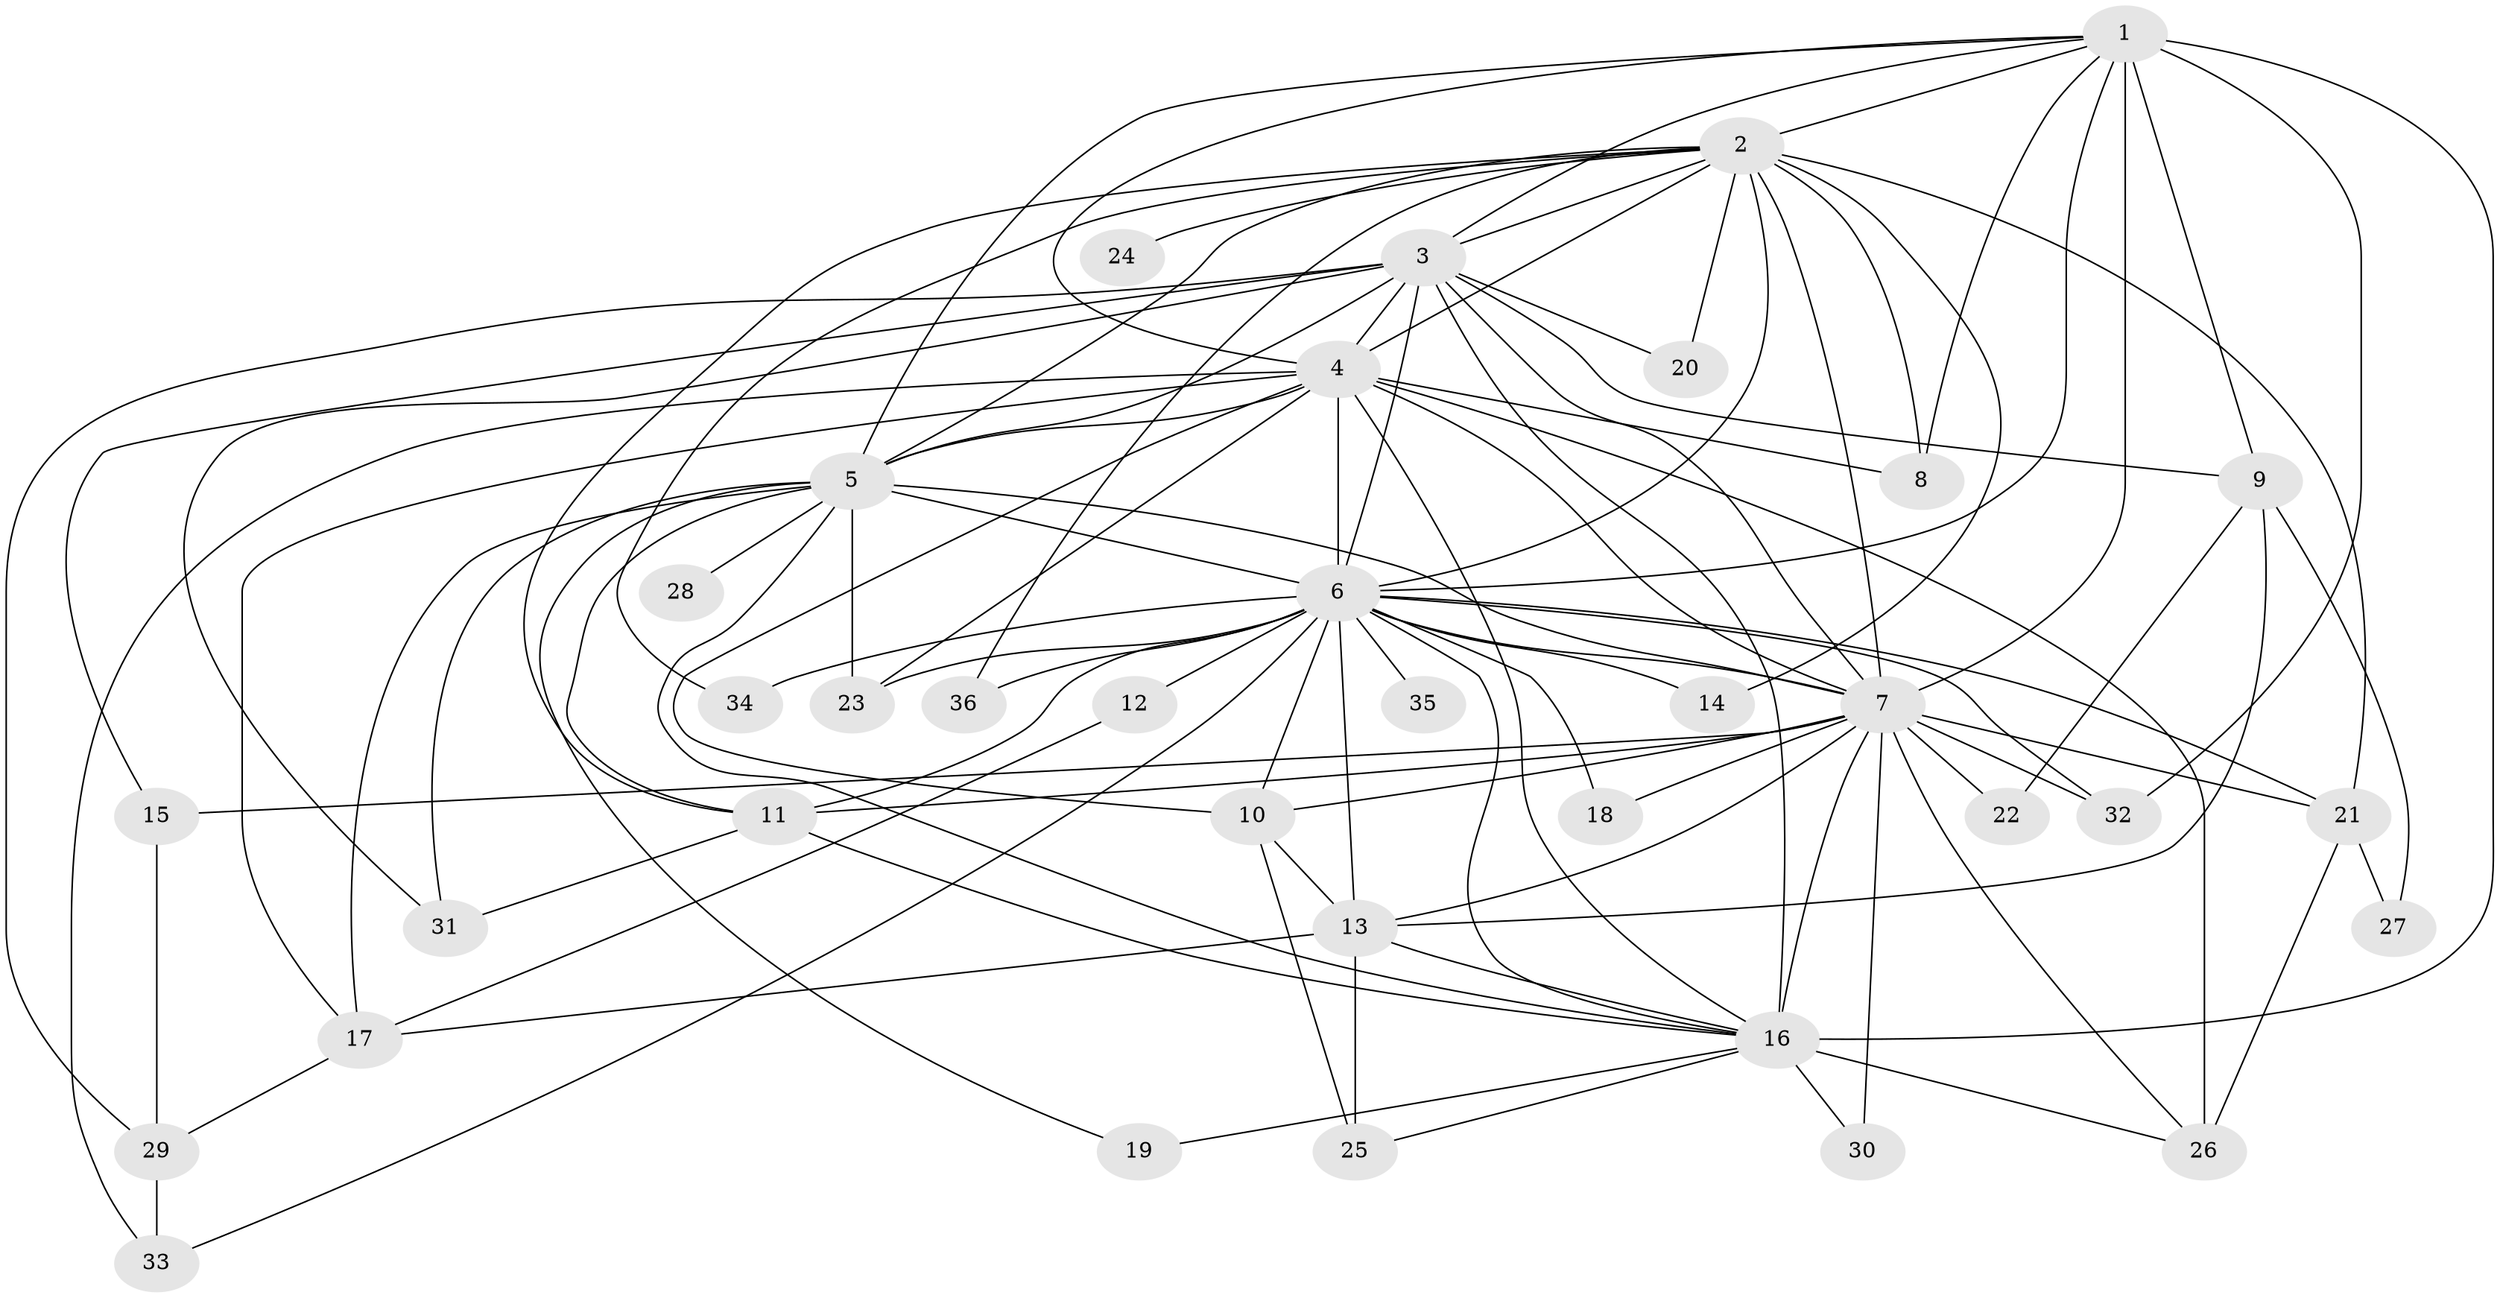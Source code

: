// original degree distribution, {27: 0.011111111111111112, 20: 0.044444444444444446, 16: 0.011111111111111112, 12: 0.011111111111111112, 21: 0.011111111111111112, 25: 0.011111111111111112, 15: 0.011111111111111112, 3: 0.2222222222222222, 5: 0.05555555555555555, 4: 0.03333333333333333, 6: 0.022222222222222223, 2: 0.5444444444444444, 7: 0.011111111111111112}
// Generated by graph-tools (version 1.1) at 2025/49/03/04/25 22:49:23]
// undirected, 36 vertices, 98 edges
graph export_dot {
  node [color=gray90,style=filled];
  1;
  2;
  3;
  4;
  5;
  6;
  7;
  8;
  9;
  10;
  11;
  12;
  13;
  14;
  15;
  16;
  17;
  18;
  19;
  20;
  21;
  22;
  23;
  24;
  25;
  26;
  27;
  28;
  29;
  30;
  31;
  32;
  33;
  34;
  35;
  36;
  1 -- 2 [weight=3.0];
  1 -- 3 [weight=2.0];
  1 -- 4 [weight=4.0];
  1 -- 5 [weight=2.0];
  1 -- 6 [weight=4.0];
  1 -- 7 [weight=16.0];
  1 -- 8 [weight=1.0];
  1 -- 9 [weight=2.0];
  1 -- 16 [weight=9.0];
  1 -- 32 [weight=1.0];
  2 -- 3 [weight=1.0];
  2 -- 4 [weight=2.0];
  2 -- 5 [weight=2.0];
  2 -- 6 [weight=2.0];
  2 -- 7 [weight=1.0];
  2 -- 8 [weight=1.0];
  2 -- 11 [weight=1.0];
  2 -- 14 [weight=1.0];
  2 -- 20 [weight=1.0];
  2 -- 21 [weight=2.0];
  2 -- 24 [weight=1.0];
  2 -- 34 [weight=1.0];
  2 -- 36 [weight=1.0];
  3 -- 4 [weight=2.0];
  3 -- 5 [weight=1.0];
  3 -- 6 [weight=3.0];
  3 -- 7 [weight=1.0];
  3 -- 9 [weight=1.0];
  3 -- 15 [weight=1.0];
  3 -- 16 [weight=1.0];
  3 -- 20 [weight=1.0];
  3 -- 29 [weight=1.0];
  3 -- 31 [weight=1.0];
  4 -- 5 [weight=3.0];
  4 -- 6 [weight=4.0];
  4 -- 7 [weight=2.0];
  4 -- 8 [weight=1.0];
  4 -- 10 [weight=1.0];
  4 -- 16 [weight=1.0];
  4 -- 17 [weight=1.0];
  4 -- 23 [weight=1.0];
  4 -- 26 [weight=5.0];
  4 -- 33 [weight=1.0];
  5 -- 6 [weight=3.0];
  5 -- 7 [weight=2.0];
  5 -- 11 [weight=1.0];
  5 -- 16 [weight=1.0];
  5 -- 17 [weight=1.0];
  5 -- 19 [weight=1.0];
  5 -- 23 [weight=1.0];
  5 -- 28 [weight=1.0];
  5 -- 31 [weight=1.0];
  6 -- 7 [weight=3.0];
  6 -- 10 [weight=1.0];
  6 -- 11 [weight=1.0];
  6 -- 12 [weight=2.0];
  6 -- 13 [weight=1.0];
  6 -- 14 [weight=1.0];
  6 -- 16 [weight=1.0];
  6 -- 18 [weight=2.0];
  6 -- 21 [weight=1.0];
  6 -- 23 [weight=1.0];
  6 -- 32 [weight=1.0];
  6 -- 33 [weight=1.0];
  6 -- 34 [weight=1.0];
  6 -- 35 [weight=1.0];
  6 -- 36 [weight=1.0];
  7 -- 10 [weight=1.0];
  7 -- 11 [weight=2.0];
  7 -- 13 [weight=1.0];
  7 -- 15 [weight=4.0];
  7 -- 16 [weight=3.0];
  7 -- 18 [weight=1.0];
  7 -- 21 [weight=3.0];
  7 -- 22 [weight=1.0];
  7 -- 26 [weight=1.0];
  7 -- 30 [weight=2.0];
  7 -- 32 [weight=1.0];
  9 -- 13 [weight=1.0];
  9 -- 22 [weight=1.0];
  9 -- 27 [weight=1.0];
  10 -- 13 [weight=1.0];
  10 -- 25 [weight=1.0];
  11 -- 16 [weight=1.0];
  11 -- 31 [weight=1.0];
  12 -- 17 [weight=1.0];
  13 -- 16 [weight=1.0];
  13 -- 17 [weight=1.0];
  13 -- 25 [weight=1.0];
  15 -- 29 [weight=1.0];
  16 -- 19 [weight=1.0];
  16 -- 25 [weight=1.0];
  16 -- 26 [weight=1.0];
  16 -- 30 [weight=1.0];
  17 -- 29 [weight=1.0];
  21 -- 26 [weight=1.0];
  21 -- 27 [weight=1.0];
  29 -- 33 [weight=2.0];
}
